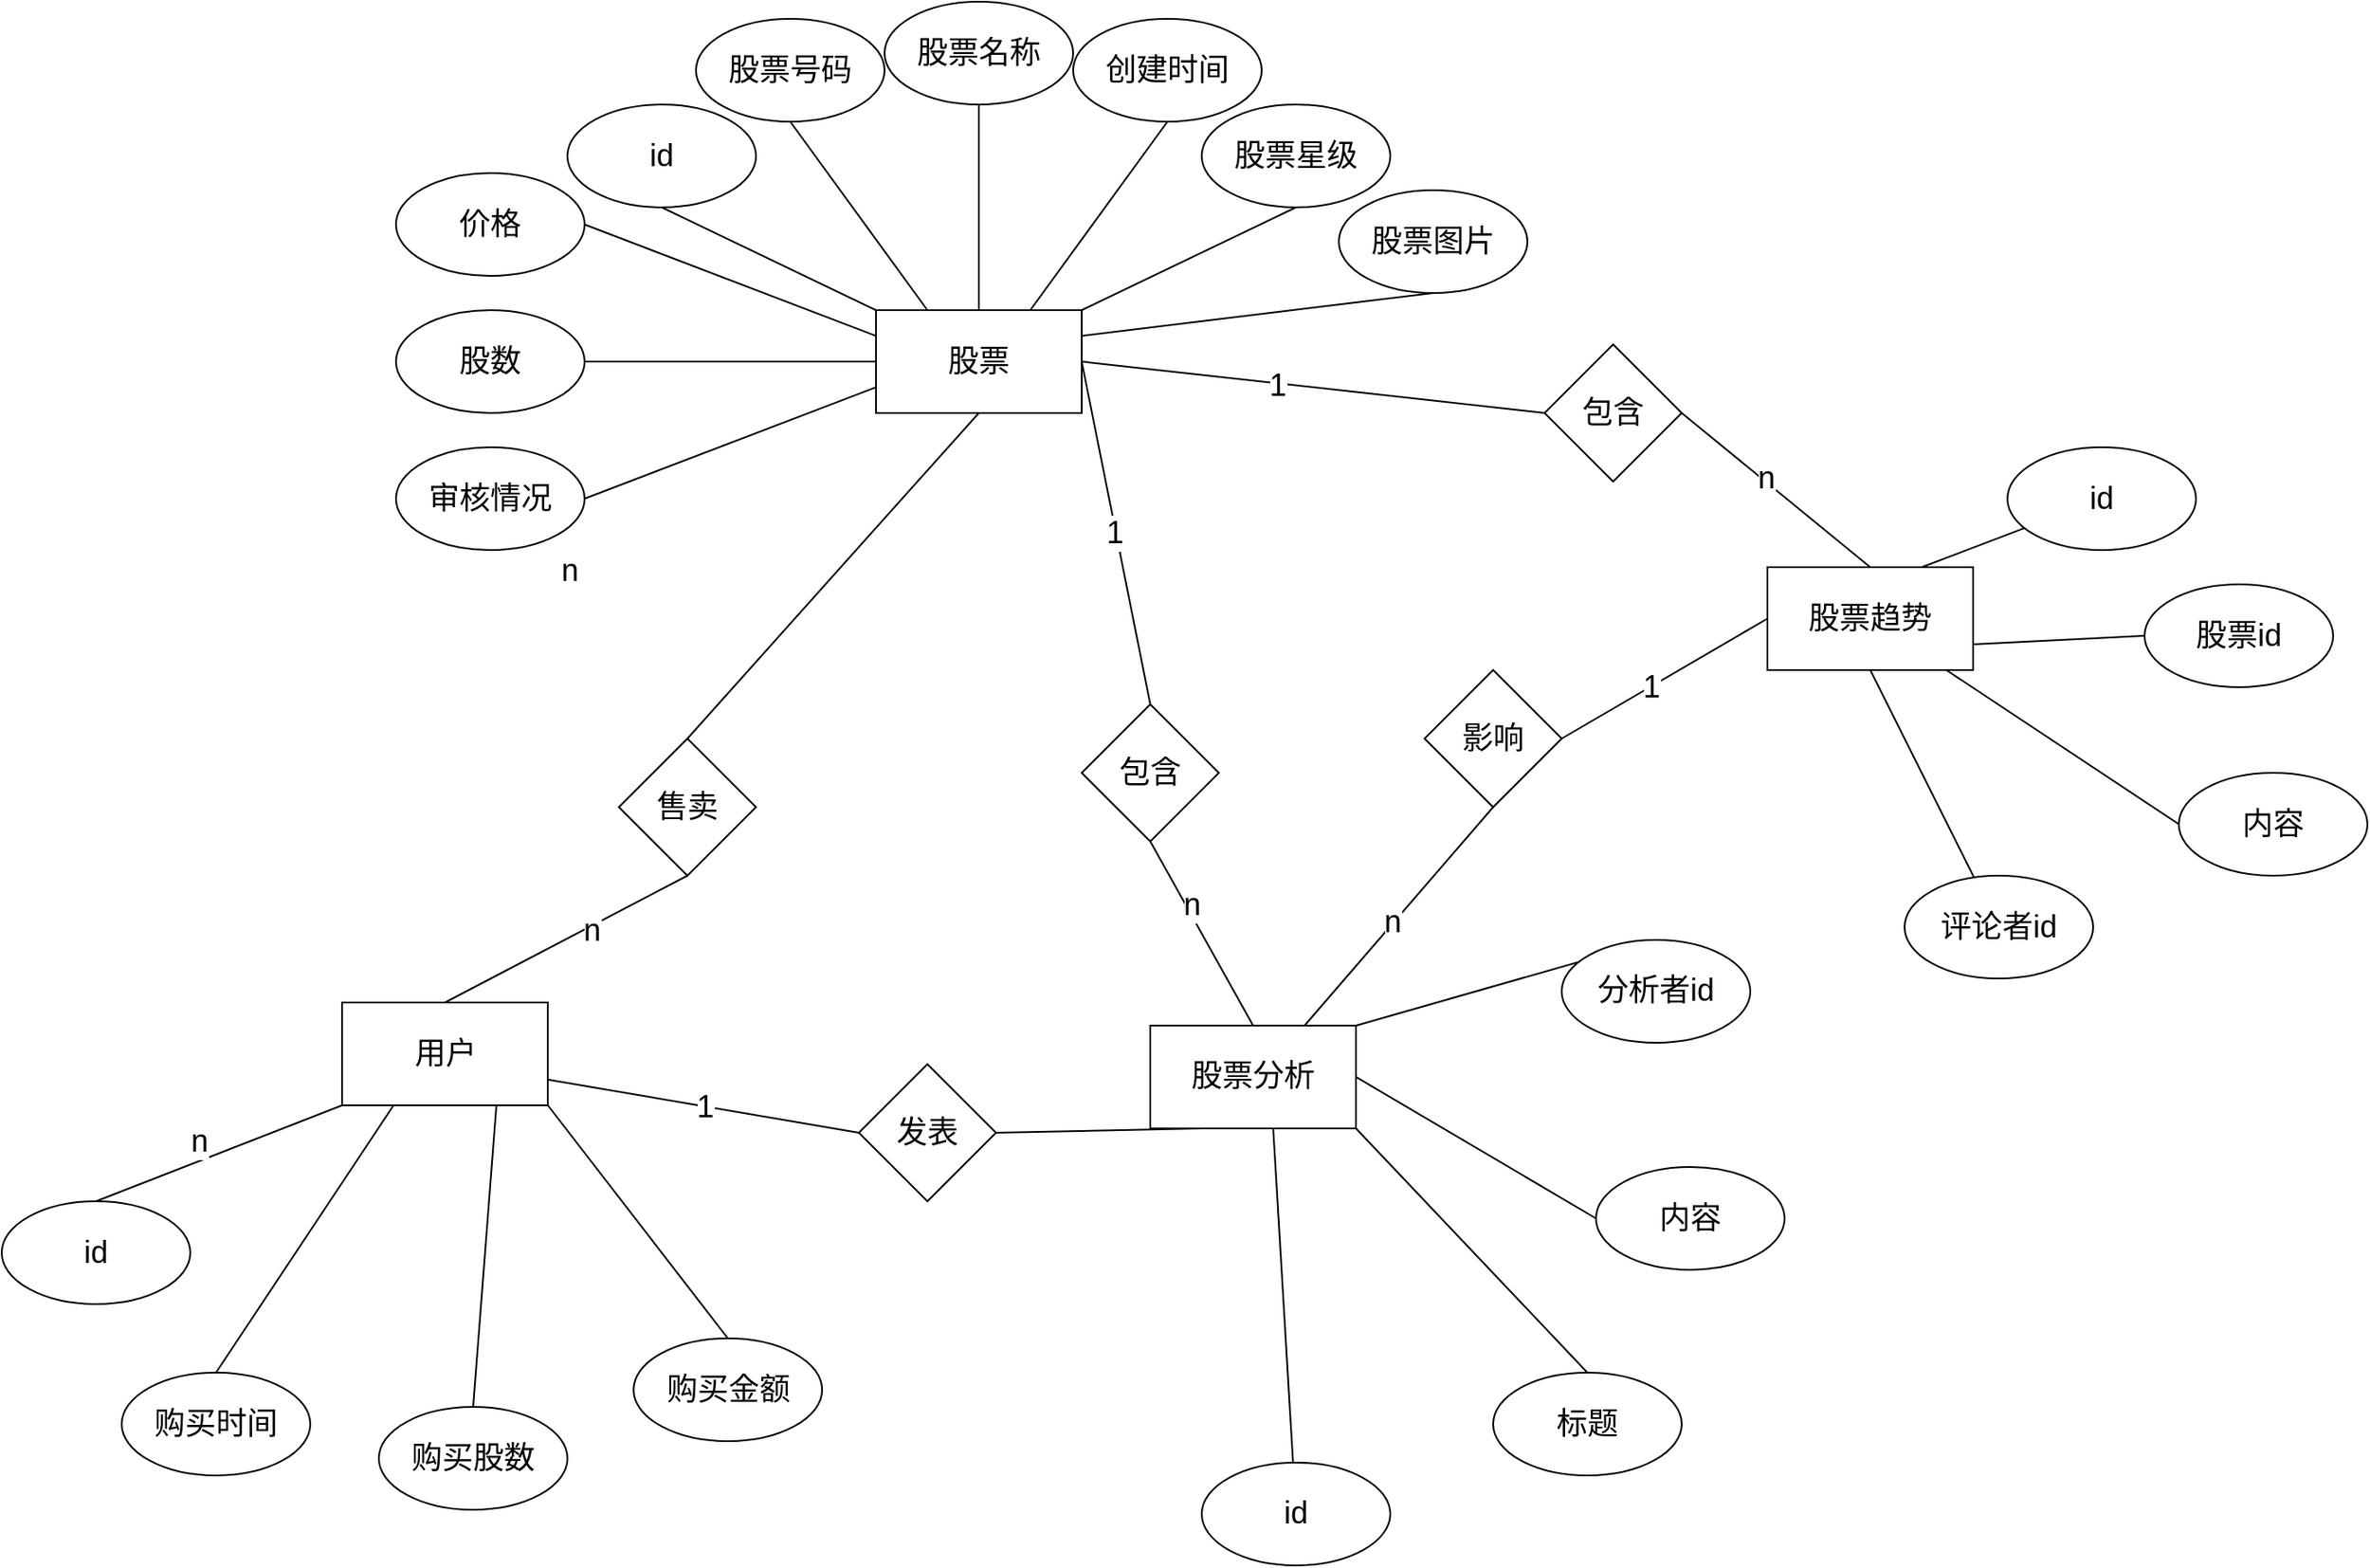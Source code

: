 <mxfile version="22.1.11" type="github">
  <diagram name="第 1 页" id="utP5DiUQbYA7PxDS-wsl">
    <mxGraphModel dx="2719" dy="1346" grid="1" gridSize="10" guides="1" tooltips="1" connect="1" arrows="1" fold="1" page="1" pageScale="1" pageWidth="827" pageHeight="1169" math="0" shadow="0">
      <root>
        <mxCell id="0" />
        <mxCell id="1" parent="0" />
        <mxCell id="PlIQOfBLmqpP_4fOANLo-9" style="rounded=0;orthogonalLoop=1;jettySize=auto;html=1;exitX=1;exitY=0.5;exitDx=0;exitDy=0;entryX=0.5;entryY=0;entryDx=0;entryDy=0;fontSize=18;endArrow=none;endFill=0;" edge="1" parent="1" target="PlIQOfBLmqpP_4fOANLo-46">
          <mxGeometry relative="1" as="geometry">
            <mxPoint x="260" y="240" as="sourcePoint" />
          </mxGeometry>
        </mxCell>
        <mxCell id="PlIQOfBLmqpP_4fOANLo-10" value="1" style="edgeLabel;html=1;align=center;verticalAlign=middle;resizable=0;points=[];fontSize=18;" vertex="1" connectable="0" parent="PlIQOfBLmqpP_4fOANLo-9">
          <mxGeometry x="-0.002" y="-1" relative="1" as="geometry">
            <mxPoint as="offset" />
          </mxGeometry>
        </mxCell>
        <mxCell id="PlIQOfBLmqpP_4fOANLo-11" style="rounded=0;orthogonalLoop=1;jettySize=auto;html=1;exitX=0.5;exitY=1;exitDx=0;exitDy=0;entryX=0.5;entryY=0;entryDx=0;entryDy=0;fontSize=18;endArrow=none;endFill=0;" edge="1" parent="1" target="PlIQOfBLmqpP_4fOANLo-40">
          <mxGeometry relative="1" as="geometry">
            <mxPoint x="200" y="270" as="sourcePoint" />
          </mxGeometry>
        </mxCell>
        <mxCell id="PlIQOfBLmqpP_4fOANLo-12" value="n" style="edgeLabel;html=1;align=center;verticalAlign=middle;resizable=0;points=[];fontSize=18;" vertex="1" connectable="0" parent="PlIQOfBLmqpP_4fOANLo-11">
          <mxGeometry x="0.002" y="-4" relative="1" as="geometry">
            <mxPoint x="-151" y="-1" as="offset" />
          </mxGeometry>
        </mxCell>
        <mxCell id="PlIQOfBLmqpP_4fOANLo-13" style="rounded=0;orthogonalLoop=1;jettySize=auto;html=1;exitX=1;exitY=0.5;exitDx=0;exitDy=0;entryX=0;entryY=0.5;entryDx=0;entryDy=0;fontSize=18;endArrow=none;endFill=0;" edge="1" parent="1" source="PlIQOfBLmqpP_4fOANLo-70" target="PlIQOfBLmqpP_4fOANLo-43">
          <mxGeometry relative="1" as="geometry">
            <mxPoint x="170" y="270" as="sourcePoint" />
          </mxGeometry>
        </mxCell>
        <mxCell id="PlIQOfBLmqpP_4fOANLo-14" value="1" style="edgeLabel;html=1;align=center;verticalAlign=middle;resizable=0;points=[];fontSize=18;" vertex="1" connectable="0" parent="PlIQOfBLmqpP_4fOANLo-13">
          <mxGeometry x="-0.156" y="-1" relative="1" as="geometry">
            <mxPoint as="offset" />
          </mxGeometry>
        </mxCell>
        <mxCell id="PlIQOfBLmqpP_4fOANLo-30" style="rounded=0;orthogonalLoop=1;jettySize=auto;html=1;exitX=0.596;exitY=0.952;exitDx=0;exitDy=0;endArrow=none;endFill=0;exitPerimeter=0;fontSize=18;" edge="1" parent="1" source="PlIQOfBLmqpP_4fOANLo-33" target="PlIQOfBLmqpP_4fOANLo-53">
          <mxGeometry relative="1" as="geometry" />
        </mxCell>
        <mxCell id="PlIQOfBLmqpP_4fOANLo-31" style="rounded=0;orthogonalLoop=1;jettySize=auto;html=1;exitX=1;exitY=1;exitDx=0;exitDy=0;entryX=0.5;entryY=0;entryDx=0;entryDy=0;endArrow=none;endFill=0;fontSize=18;" edge="1" parent="1" source="PlIQOfBLmqpP_4fOANLo-33" target="PlIQOfBLmqpP_4fOANLo-49">
          <mxGeometry relative="1" as="geometry" />
        </mxCell>
        <mxCell id="PlIQOfBLmqpP_4fOANLo-32" style="rounded=0;orthogonalLoop=1;jettySize=auto;html=1;exitX=1;exitY=0;exitDx=0;exitDy=0;entryX=0.5;entryY=0;entryDx=0;entryDy=0;endArrow=none;endFill=0;fontSize=18;" edge="1" parent="1" source="PlIQOfBLmqpP_4fOANLo-33" target="PlIQOfBLmqpP_4fOANLo-54">
          <mxGeometry relative="1" as="geometry" />
        </mxCell>
        <mxCell id="PlIQOfBLmqpP_4fOANLo-114" style="rounded=0;orthogonalLoop=1;jettySize=auto;html=1;exitX=0.75;exitY=0;exitDx=0;exitDy=0;entryX=0.5;entryY=1;entryDx=0;entryDy=0;fontSize=18;endArrow=none;endFill=0;" edge="1" parent="1" source="PlIQOfBLmqpP_4fOANLo-33" target="PlIQOfBLmqpP_4fOANLo-115">
          <mxGeometry relative="1" as="geometry">
            <mxPoint x="470" y="510" as="targetPoint" />
          </mxGeometry>
        </mxCell>
        <mxCell id="PlIQOfBLmqpP_4fOANLo-118" value="n" style="edgeLabel;html=1;align=center;verticalAlign=middle;resizable=0;points=[];fontSize=18;" vertex="1" connectable="0" parent="PlIQOfBLmqpP_4fOANLo-114">
          <mxGeometry x="-0.06" y="1" relative="1" as="geometry">
            <mxPoint as="offset" />
          </mxGeometry>
        </mxCell>
        <mxCell id="PlIQOfBLmqpP_4fOANLo-33" value="股票分析" style="rounded=0;whiteSpace=wrap;html=1;fontStyle=0;fontSize=18;" vertex="1" parent="1">
          <mxGeometry x="300" y="627.47" width="120" height="60" as="geometry" />
        </mxCell>
        <mxCell id="PlIQOfBLmqpP_4fOANLo-34" style="rounded=0;orthogonalLoop=1;jettySize=auto;html=1;exitX=0;exitY=1;exitDx=0;exitDy=0;entryX=0.5;entryY=0;entryDx=0;entryDy=0;endArrow=none;endFill=0;fontSize=18;" edge="1" parent="1" source="PlIQOfBLmqpP_4fOANLo-37" target="PlIQOfBLmqpP_4fOANLo-51">
          <mxGeometry relative="1" as="geometry" />
        </mxCell>
        <mxCell id="PlIQOfBLmqpP_4fOANLo-35" style="rounded=0;orthogonalLoop=1;jettySize=auto;html=1;exitX=0.25;exitY=1;exitDx=0;exitDy=0;entryX=0.5;entryY=0;entryDx=0;entryDy=0;endArrow=none;endFill=0;fontSize=18;" edge="1" parent="1" source="PlIQOfBLmqpP_4fOANLo-37" target="PlIQOfBLmqpP_4fOANLo-50">
          <mxGeometry relative="1" as="geometry" />
        </mxCell>
        <mxCell id="PlIQOfBLmqpP_4fOANLo-36" style="rounded=0;orthogonalLoop=1;jettySize=auto;html=1;exitX=1;exitY=1;exitDx=0;exitDy=0;entryX=0.5;entryY=0;entryDx=0;entryDy=0;endArrow=none;endFill=0;fontSize=18;" edge="1" parent="1" source="PlIQOfBLmqpP_4fOANLo-37" target="PlIQOfBLmqpP_4fOANLo-56">
          <mxGeometry relative="1" as="geometry" />
        </mxCell>
        <mxCell id="PlIQOfBLmqpP_4fOANLo-37" value="用户" style="rounded=0;whiteSpace=wrap;html=1;fontStyle=0;fontSize=18;" vertex="1" parent="1">
          <mxGeometry x="-171.42" y="614" width="120" height="60" as="geometry" />
        </mxCell>
        <mxCell id="PlIQOfBLmqpP_4fOANLo-38" style="rounded=0;orthogonalLoop=1;jettySize=auto;html=1;exitX=0.5;exitY=1;exitDx=0;exitDy=0;entryX=0.5;entryY=0;entryDx=0;entryDy=0;fontSize=18;endArrow=none;endFill=0;" edge="1" parent="1" source="PlIQOfBLmqpP_4fOANLo-40" target="PlIQOfBLmqpP_4fOANLo-37">
          <mxGeometry relative="1" as="geometry" />
        </mxCell>
        <mxCell id="PlIQOfBLmqpP_4fOANLo-39" value="n" style="edgeLabel;html=1;align=center;verticalAlign=middle;resizable=0;points=[];fontSize=18;" vertex="1" connectable="0" parent="PlIQOfBLmqpP_4fOANLo-38">
          <mxGeometry x="-0.192" y="2" relative="1" as="geometry">
            <mxPoint as="offset" />
          </mxGeometry>
        </mxCell>
        <mxCell id="PlIQOfBLmqpP_4fOANLo-40" value="售卖" style="rhombus;whiteSpace=wrap;html=1;fontSize=18;" vertex="1" parent="1">
          <mxGeometry x="-10" y="460" width="80" height="80" as="geometry" />
        </mxCell>
        <mxCell id="PlIQOfBLmqpP_4fOANLo-43" value="包含" style="rhombus;whiteSpace=wrap;html=1;fontSize=18;" vertex="1" parent="1">
          <mxGeometry x="530" y="230" width="80" height="80" as="geometry" />
        </mxCell>
        <mxCell id="PlIQOfBLmqpP_4fOANLo-44" style="rounded=0;orthogonalLoop=1;jettySize=auto;html=1;exitX=0.5;exitY=1;exitDx=0;exitDy=0;entryX=0.5;entryY=0;entryDx=0;entryDy=0;fontSize=18;endArrow=none;endFill=0;" edge="1" parent="1" source="PlIQOfBLmqpP_4fOANLo-46" target="PlIQOfBLmqpP_4fOANLo-33">
          <mxGeometry relative="1" as="geometry">
            <mxPoint x="350" y="617.47" as="targetPoint" />
          </mxGeometry>
        </mxCell>
        <mxCell id="PlIQOfBLmqpP_4fOANLo-45" value="n" style="edgeLabel;html=1;align=center;verticalAlign=middle;resizable=0;points=[];fontSize=18;" vertex="1" connectable="0" parent="PlIQOfBLmqpP_4fOANLo-44">
          <mxGeometry x="-0.29" y="3" relative="1" as="geometry">
            <mxPoint as="offset" />
          </mxGeometry>
        </mxCell>
        <mxCell id="PlIQOfBLmqpP_4fOANLo-46" value="包含" style="rhombus;whiteSpace=wrap;html=1;fontSize=18;" vertex="1" parent="1">
          <mxGeometry x="260" y="440" width="80" height="80" as="geometry" />
        </mxCell>
        <mxCell id="PlIQOfBLmqpP_4fOANLo-49" value="标题" style="ellipse;whiteSpace=wrap;html=1;fontStyle=0;fontSize=18;" vertex="1" parent="1">
          <mxGeometry x="500" y="830" width="110" height="60" as="geometry" />
        </mxCell>
        <mxCell id="PlIQOfBLmqpP_4fOANLo-50" value="购买时间" style="ellipse;whiteSpace=wrap;html=1;fontStyle=0;fontSize=18;" vertex="1" parent="1">
          <mxGeometry x="-300" y="830" width="110" height="60" as="geometry" />
        </mxCell>
        <mxCell id="PlIQOfBLmqpP_4fOANLo-51" value="id" style="ellipse;whiteSpace=wrap;html=1;fontStyle=0;fontSize=18;" vertex="1" parent="1">
          <mxGeometry x="-370.0" y="730" width="110" height="60" as="geometry" />
        </mxCell>
        <mxCell id="PlIQOfBLmqpP_4fOANLo-53" value="id" style="ellipse;whiteSpace=wrap;html=1;fontStyle=0;fontSize=18;" vertex="1" parent="1">
          <mxGeometry x="330" y="882.47" width="110" height="60" as="geometry" />
        </mxCell>
        <mxCell id="PlIQOfBLmqpP_4fOANLo-54" value="分析者id" style="ellipse;whiteSpace=wrap;html=1;fontStyle=0;fontSize=18;" vertex="1" parent="1">
          <mxGeometry x="540" y="577.47" width="110" height="60" as="geometry" />
        </mxCell>
        <mxCell id="PlIQOfBLmqpP_4fOANLo-56" value="购买金额" style="ellipse;whiteSpace=wrap;html=1;fontStyle=0;fontSize=18;" vertex="1" parent="1">
          <mxGeometry x="-1.42" y="810" width="110" height="60" as="geometry" />
        </mxCell>
        <mxCell id="PlIQOfBLmqpP_4fOANLo-58" value="购买股数" style="ellipse;whiteSpace=wrap;html=1;fontStyle=0;fontSize=18;" vertex="1" parent="1">
          <mxGeometry x="-150" y="850" width="110" height="60" as="geometry" />
        </mxCell>
        <mxCell id="PlIQOfBLmqpP_4fOANLo-59" style="rounded=0;orthogonalLoop=1;jettySize=auto;html=1;exitX=0.75;exitY=1;exitDx=0;exitDy=0;entryX=0.5;entryY=0;entryDx=0;entryDy=0;endArrow=none;endFill=0;fontSize=18;" edge="1" parent="1" source="PlIQOfBLmqpP_4fOANLo-37" target="PlIQOfBLmqpP_4fOANLo-58">
          <mxGeometry relative="1" as="geometry">
            <mxPoint x="-161.42" y="816.02" as="sourcePoint" />
            <mxPoint x="-186.42" y="966.02" as="targetPoint" />
          </mxGeometry>
        </mxCell>
        <mxCell id="PlIQOfBLmqpP_4fOANLo-60" style="rounded=0;orthogonalLoop=1;jettySize=auto;html=1;exitX=1;exitY=0.5;exitDx=0;exitDy=0;entryX=0;entryY=0.5;entryDx=0;entryDy=0;endArrow=none;endFill=0;fontSize=18;" edge="1" parent="1" source="PlIQOfBLmqpP_4fOANLo-33" target="PlIQOfBLmqpP_4fOANLo-61">
          <mxGeometry relative="1" as="geometry">
            <mxPoint x="340" y="697.47" as="sourcePoint" />
            <mxPoint x="315" y="847.47" as="targetPoint" />
          </mxGeometry>
        </mxCell>
        <mxCell id="PlIQOfBLmqpP_4fOANLo-61" value="内容" style="ellipse;whiteSpace=wrap;html=1;fontStyle=0;fontSize=18;" vertex="1" parent="1">
          <mxGeometry x="560" y="710" width="110" height="60" as="geometry" />
        </mxCell>
        <mxCell id="PlIQOfBLmqpP_4fOANLo-62" style="rounded=0;orthogonalLoop=1;jettySize=auto;html=1;exitX=0.25;exitY=0;exitDx=0;exitDy=0;entryX=0.5;entryY=1;entryDx=0;entryDy=0;fontStyle=0;fontSize=18;endArrow=none;endFill=0;" edge="1" parent="1" source="PlIQOfBLmqpP_4fOANLo-70" target="PlIQOfBLmqpP_4fOANLo-72">
          <mxGeometry relative="1" as="geometry" />
        </mxCell>
        <mxCell id="PlIQOfBLmqpP_4fOANLo-63" style="rounded=0;orthogonalLoop=1;jettySize=auto;html=1;exitX=0.5;exitY=0;exitDx=0;exitDy=0;entryX=0.5;entryY=1;entryDx=0;entryDy=0;fontStyle=0;fontSize=18;endArrow=none;endFill=0;" edge="1" parent="1" source="PlIQOfBLmqpP_4fOANLo-70" target="PlIQOfBLmqpP_4fOANLo-73">
          <mxGeometry relative="1" as="geometry" />
        </mxCell>
        <mxCell id="PlIQOfBLmqpP_4fOANLo-64" style="rounded=0;orthogonalLoop=1;jettySize=auto;html=1;exitX=0.75;exitY=0;exitDx=0;exitDy=0;entryX=0.5;entryY=1;entryDx=0;entryDy=0;endArrow=none;endFill=0;fontSize=18;" edge="1" parent="1" source="PlIQOfBLmqpP_4fOANLo-70" target="PlIQOfBLmqpP_4fOANLo-74">
          <mxGeometry relative="1" as="geometry" />
        </mxCell>
        <mxCell id="PlIQOfBLmqpP_4fOANLo-65" style="rounded=0;orthogonalLoop=1;jettySize=auto;html=1;exitX=1;exitY=0;exitDx=0;exitDy=0;entryX=0.5;entryY=1;entryDx=0;entryDy=0;endArrow=none;endFill=0;fontSize=18;" edge="1" parent="1" source="PlIQOfBLmqpP_4fOANLo-70" target="PlIQOfBLmqpP_4fOANLo-75">
          <mxGeometry relative="1" as="geometry" />
        </mxCell>
        <mxCell id="PlIQOfBLmqpP_4fOANLo-66" style="rounded=0;orthogonalLoop=1;jettySize=auto;html=1;exitX=0;exitY=0;exitDx=0;exitDy=0;entryX=0.5;entryY=1;entryDx=0;entryDy=0;endArrow=none;endFill=0;fontSize=18;" edge="1" parent="1" source="PlIQOfBLmqpP_4fOANLo-70" target="PlIQOfBLmqpP_4fOANLo-71">
          <mxGeometry relative="1" as="geometry" />
        </mxCell>
        <mxCell id="PlIQOfBLmqpP_4fOANLo-67" style="rounded=0;orthogonalLoop=1;jettySize=auto;html=1;exitX=0;exitY=0.25;exitDx=0;exitDy=0;entryX=1;entryY=0.5;entryDx=0;entryDy=0;endArrow=none;endFill=0;fontSize=18;" edge="1" parent="1" source="PlIQOfBLmqpP_4fOANLo-70" target="PlIQOfBLmqpP_4fOANLo-78">
          <mxGeometry relative="1" as="geometry" />
        </mxCell>
        <mxCell id="PlIQOfBLmqpP_4fOANLo-68" style="rounded=0;orthogonalLoop=1;jettySize=auto;html=1;exitX=0;exitY=0.5;exitDx=0;exitDy=0;entryX=1;entryY=0.5;entryDx=0;entryDy=0;endArrow=none;endFill=0;fontSize=18;" edge="1" parent="1" source="PlIQOfBLmqpP_4fOANLo-70" target="PlIQOfBLmqpP_4fOANLo-76">
          <mxGeometry relative="1" as="geometry" />
        </mxCell>
        <mxCell id="PlIQOfBLmqpP_4fOANLo-69" style="rounded=0;orthogonalLoop=1;jettySize=auto;html=1;exitX=0;exitY=0.75;exitDx=0;exitDy=0;entryX=1;entryY=0.5;entryDx=0;entryDy=0;endArrow=none;endFill=0;fontSize=18;" edge="1" parent="1" source="PlIQOfBLmqpP_4fOANLo-70" target="PlIQOfBLmqpP_4fOANLo-77">
          <mxGeometry relative="1" as="geometry" />
        </mxCell>
        <mxCell id="PlIQOfBLmqpP_4fOANLo-70" value="股票" style="rounded=0;whiteSpace=wrap;html=1;fontStyle=0;fontSize=18;" vertex="1" parent="1">
          <mxGeometry x="140" y="210" width="120" height="60" as="geometry" />
        </mxCell>
        <mxCell id="PlIQOfBLmqpP_4fOANLo-71" value="id" style="ellipse;whiteSpace=wrap;html=1;fontStyle=0;fontSize=18;" vertex="1" parent="1">
          <mxGeometry x="-40" y="90" width="110" height="60" as="geometry" />
        </mxCell>
        <mxCell id="PlIQOfBLmqpP_4fOANLo-72" value="股票号码" style="ellipse;whiteSpace=wrap;html=1;fontStyle=0;fontSize=18;" vertex="1" parent="1">
          <mxGeometry x="35" y="40" width="110" height="60" as="geometry" />
        </mxCell>
        <mxCell id="PlIQOfBLmqpP_4fOANLo-73" value="股票名称" style="ellipse;whiteSpace=wrap;html=1;fontStyle=0;fontSize=18;" vertex="1" parent="1">
          <mxGeometry x="145" y="30" width="110" height="60" as="geometry" />
        </mxCell>
        <mxCell id="PlIQOfBLmqpP_4fOANLo-74" value="创建时间" style="ellipse;whiteSpace=wrap;html=1;fontStyle=0;fontSize=18;" vertex="1" parent="1">
          <mxGeometry x="255" y="40" width="110" height="60" as="geometry" />
        </mxCell>
        <mxCell id="PlIQOfBLmqpP_4fOANLo-75" value="股票星级" style="ellipse;whiteSpace=wrap;html=1;fontStyle=0;fontSize=18;" vertex="1" parent="1">
          <mxGeometry x="330" y="90" width="110" height="60" as="geometry" />
        </mxCell>
        <mxCell id="PlIQOfBLmqpP_4fOANLo-76" value="股数" style="ellipse;whiteSpace=wrap;html=1;fontStyle=0;fontSize=18;" vertex="1" parent="1">
          <mxGeometry x="-140" y="210" width="110" height="60" as="geometry" />
        </mxCell>
        <mxCell id="PlIQOfBLmqpP_4fOANLo-77" value="审核情况" style="ellipse;whiteSpace=wrap;html=1;fontStyle=0;fontSize=18;" vertex="1" parent="1">
          <mxGeometry x="-140" y="290" width="110" height="60" as="geometry" />
        </mxCell>
        <mxCell id="PlIQOfBLmqpP_4fOANLo-78" value="价格" style="ellipse;whiteSpace=wrap;html=1;fontStyle=0;fontSize=18;" vertex="1" parent="1">
          <mxGeometry x="-140" y="130" width="110" height="60" as="geometry" />
        </mxCell>
        <mxCell id="PlIQOfBLmqpP_4fOANLo-80" style="rounded=0;orthogonalLoop=1;jettySize=auto;html=1;exitX=1;exitY=0.25;exitDx=0;exitDy=0;entryX=0.5;entryY=1;entryDx=0;entryDy=0;endArrow=none;endFill=0;fontSize=18;" edge="1" parent="1" target="PlIQOfBLmqpP_4fOANLo-81" source="PlIQOfBLmqpP_4fOANLo-70">
          <mxGeometry relative="1" as="geometry">
            <mxPoint x="270" y="220" as="sourcePoint" />
          </mxGeometry>
        </mxCell>
        <mxCell id="PlIQOfBLmqpP_4fOANLo-81" value="股票图片" style="ellipse;whiteSpace=wrap;html=1;fontStyle=0;fontSize=18;" vertex="1" parent="1">
          <mxGeometry x="410" y="140" width="110" height="60" as="geometry" />
        </mxCell>
        <mxCell id="PlIQOfBLmqpP_4fOANLo-83" style="rounded=0;orthogonalLoop=1;jettySize=auto;html=1;exitX=0.75;exitY=0;exitDx=0;exitDy=0;endArrow=none;endFill=0;fontSize=18;" edge="1" parent="1" source="PlIQOfBLmqpP_4fOANLo-87" target="PlIQOfBLmqpP_4fOANLo-92">
          <mxGeometry relative="1" as="geometry" />
        </mxCell>
        <mxCell id="PlIQOfBLmqpP_4fOANLo-84" style="rounded=0;orthogonalLoop=1;jettySize=auto;html=1;exitX=1;exitY=0.75;exitDx=0;exitDy=0;entryX=0;entryY=0.5;entryDx=0;entryDy=0;endArrow=none;endFill=0;fontSize=18;" edge="1" parent="1" source="PlIQOfBLmqpP_4fOANLo-87" target="PlIQOfBLmqpP_4fOANLo-90">
          <mxGeometry relative="1" as="geometry" />
        </mxCell>
        <mxCell id="PlIQOfBLmqpP_4fOANLo-85" style="rounded=0;orthogonalLoop=1;jettySize=auto;html=1;exitX=0.865;exitY=0.994;exitDx=0;exitDy=0;entryX=0;entryY=0.5;entryDx=0;entryDy=0;endArrow=none;endFill=0;exitPerimeter=0;fontSize=18;" edge="1" parent="1" source="PlIQOfBLmqpP_4fOANLo-87" target="PlIQOfBLmqpP_4fOANLo-91">
          <mxGeometry relative="1" as="geometry" />
        </mxCell>
        <mxCell id="PlIQOfBLmqpP_4fOANLo-86" style="rounded=0;orthogonalLoop=1;jettySize=auto;html=1;exitX=0.5;exitY=1;exitDx=0;exitDy=0;endArrow=none;endFill=0;fontSize=18;" edge="1" parent="1" source="PlIQOfBLmqpP_4fOANLo-87" target="PlIQOfBLmqpP_4fOANLo-93">
          <mxGeometry relative="1" as="geometry" />
        </mxCell>
        <mxCell id="PlIQOfBLmqpP_4fOANLo-87" value="股票趋势" style="rounded=0;whiteSpace=wrap;html=1;fontStyle=0;fontSize=18;" vertex="1" parent="1">
          <mxGeometry x="660" y="360" width="120" height="60" as="geometry" />
        </mxCell>
        <mxCell id="PlIQOfBLmqpP_4fOANLo-88" style="rounded=0;orthogonalLoop=1;jettySize=auto;html=1;exitX=1;exitY=0.5;exitDx=0;exitDy=0;entryX=0.5;entryY=0;entryDx=0;entryDy=0;fontSize=18;endArrow=none;endFill=0;" edge="1" parent="1" target="PlIQOfBLmqpP_4fOANLo-87" source="PlIQOfBLmqpP_4fOANLo-43">
          <mxGeometry relative="1" as="geometry">
            <mxPoint x="1460" y="170" as="sourcePoint" />
          </mxGeometry>
        </mxCell>
        <mxCell id="PlIQOfBLmqpP_4fOANLo-89" value="n" style="edgeLabel;html=1;align=center;verticalAlign=middle;resizable=0;points=[];fontSize=18;" vertex="1" connectable="0" parent="PlIQOfBLmqpP_4fOANLo-88">
          <mxGeometry x="-0.133" y="2" relative="1" as="geometry">
            <mxPoint as="offset" />
          </mxGeometry>
        </mxCell>
        <mxCell id="PlIQOfBLmqpP_4fOANLo-90" value="股票id" style="ellipse;whiteSpace=wrap;html=1;fontStyle=0;fontSize=18;" vertex="1" parent="1">
          <mxGeometry x="880" y="370" width="110" height="60" as="geometry" />
        </mxCell>
        <mxCell id="PlIQOfBLmqpP_4fOANLo-91" value="内容" style="ellipse;whiteSpace=wrap;html=1;fontStyle=0;fontSize=18;" vertex="1" parent="1">
          <mxGeometry x="900" y="480" width="110" height="60" as="geometry" />
        </mxCell>
        <mxCell id="PlIQOfBLmqpP_4fOANLo-92" value="id" style="ellipse;whiteSpace=wrap;html=1;fontStyle=0;fontSize=18;" vertex="1" parent="1">
          <mxGeometry x="800" y="290" width="110" height="60" as="geometry" />
        </mxCell>
        <mxCell id="PlIQOfBLmqpP_4fOANLo-93" value="评论者id" style="ellipse;whiteSpace=wrap;html=1;fontStyle=0;fontSize=18;" vertex="1" parent="1">
          <mxGeometry x="740" y="540" width="110" height="60" as="geometry" />
        </mxCell>
        <mxCell id="PlIQOfBLmqpP_4fOANLo-97" style="rounded=0;orthogonalLoop=1;jettySize=auto;html=1;exitX=1;exitY=0.5;exitDx=0;exitDy=0;entryX=0.25;entryY=1;entryDx=0;entryDy=0;fontSize=18;endArrow=none;endFill=0;" edge="1" parent="1" source="PlIQOfBLmqpP_4fOANLo-95" target="PlIQOfBLmqpP_4fOANLo-33">
          <mxGeometry relative="1" as="geometry" />
        </mxCell>
        <mxCell id="PlIQOfBLmqpP_4fOANLo-99" value="n" style="edgeLabel;html=1;align=center;verticalAlign=middle;resizable=0;points=[];fontSize=18;" vertex="1" connectable="0" parent="PlIQOfBLmqpP_4fOANLo-97">
          <mxGeometry x="-0.049" relative="1" as="geometry">
            <mxPoint x="-522" y="6" as="offset" />
          </mxGeometry>
        </mxCell>
        <mxCell id="PlIQOfBLmqpP_4fOANLo-95" value="发表" style="rhombus;whiteSpace=wrap;html=1;fontSize=18;" vertex="1" parent="1">
          <mxGeometry x="130" y="650" width="80" height="80" as="geometry" />
        </mxCell>
        <mxCell id="PlIQOfBLmqpP_4fOANLo-96" style="rounded=0;orthogonalLoop=1;jettySize=auto;html=1;exitX=1;exitY=0.75;exitDx=0;exitDy=0;entryX=0;entryY=0.5;entryDx=0;entryDy=0;endArrow=none;endFill=0;fontSize=18;" edge="1" parent="1" source="PlIQOfBLmqpP_4fOANLo-37" target="PlIQOfBLmqpP_4fOANLo-95">
          <mxGeometry relative="1" as="geometry" />
        </mxCell>
        <mxCell id="PlIQOfBLmqpP_4fOANLo-98" value="1" style="edgeLabel;html=1;align=center;verticalAlign=middle;resizable=0;points=[];fontSize=18;" vertex="1" connectable="0" parent="PlIQOfBLmqpP_4fOANLo-96">
          <mxGeometry x="0.006" relative="1" as="geometry">
            <mxPoint as="offset" />
          </mxGeometry>
        </mxCell>
        <mxCell id="PlIQOfBLmqpP_4fOANLo-116" style="rounded=0;orthogonalLoop=1;jettySize=auto;html=1;exitX=1;exitY=0.5;exitDx=0;exitDy=0;entryX=0;entryY=0.5;entryDx=0;entryDy=0;fontSize=18;endArrow=none;endFill=0;" edge="1" parent="1" source="PlIQOfBLmqpP_4fOANLo-115" target="PlIQOfBLmqpP_4fOANLo-87">
          <mxGeometry relative="1" as="geometry" />
        </mxCell>
        <mxCell id="PlIQOfBLmqpP_4fOANLo-119" value="1" style="edgeLabel;html=1;align=center;verticalAlign=middle;resizable=0;points=[];fontSize=18;" vertex="1" connectable="0" parent="PlIQOfBLmqpP_4fOANLo-116">
          <mxGeometry x="-0.134" relative="1" as="geometry">
            <mxPoint as="offset" />
          </mxGeometry>
        </mxCell>
        <mxCell id="PlIQOfBLmqpP_4fOANLo-115" value="影响" style="rhombus;whiteSpace=wrap;html=1;fontSize=18;" vertex="1" parent="1">
          <mxGeometry x="460" y="420" width="80" height="80" as="geometry" />
        </mxCell>
      </root>
    </mxGraphModel>
  </diagram>
</mxfile>
